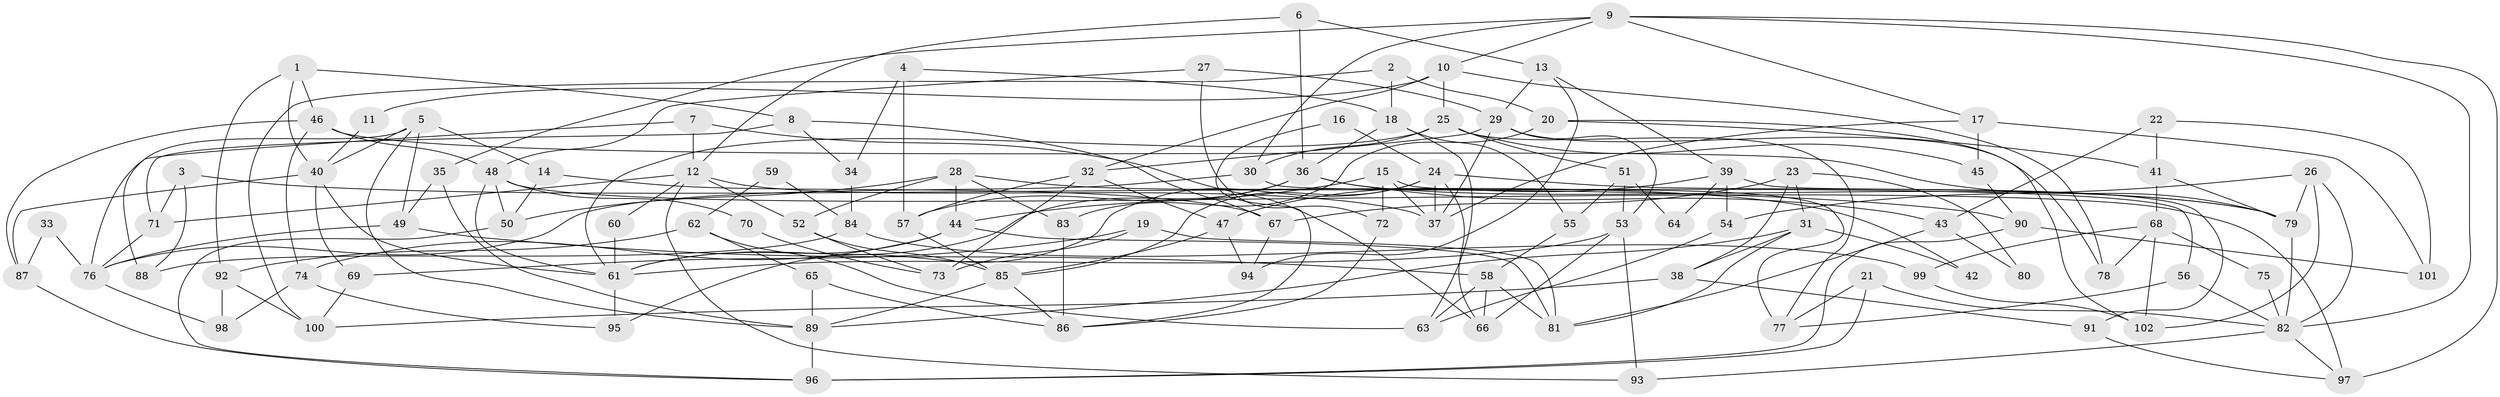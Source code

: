 // Generated by graph-tools (version 1.1) at 2025/50/03/09/25 03:50:04]
// undirected, 102 vertices, 204 edges
graph export_dot {
graph [start="1"]
  node [color=gray90,style=filled];
  1;
  2;
  3;
  4;
  5;
  6;
  7;
  8;
  9;
  10;
  11;
  12;
  13;
  14;
  15;
  16;
  17;
  18;
  19;
  20;
  21;
  22;
  23;
  24;
  25;
  26;
  27;
  28;
  29;
  30;
  31;
  32;
  33;
  34;
  35;
  36;
  37;
  38;
  39;
  40;
  41;
  42;
  43;
  44;
  45;
  46;
  47;
  48;
  49;
  50;
  51;
  52;
  53;
  54;
  55;
  56;
  57;
  58;
  59;
  60;
  61;
  62;
  63;
  64;
  65;
  66;
  67;
  68;
  69;
  70;
  71;
  72;
  73;
  74;
  75;
  76;
  77;
  78;
  79;
  80;
  81;
  82;
  83;
  84;
  85;
  86;
  87;
  88;
  89;
  90;
  91;
  92;
  93;
  94;
  95;
  96;
  97;
  98;
  99;
  100;
  101;
  102;
  1 -- 8;
  1 -- 40;
  1 -- 46;
  1 -- 92;
  2 -- 100;
  2 -- 18;
  2 -- 20;
  3 -- 90;
  3 -- 71;
  3 -- 88;
  4 -- 57;
  4 -- 18;
  4 -- 34;
  5 -- 89;
  5 -- 49;
  5 -- 14;
  5 -- 40;
  5 -- 88;
  6 -- 36;
  6 -- 12;
  6 -- 13;
  7 -- 66;
  7 -- 76;
  7 -- 12;
  8 -- 67;
  8 -- 34;
  8 -- 71;
  9 -- 82;
  9 -- 10;
  9 -- 17;
  9 -- 30;
  9 -- 35;
  9 -- 97;
  10 -- 25;
  10 -- 32;
  10 -- 11;
  10 -- 78;
  11 -- 40;
  12 -- 52;
  12 -- 37;
  12 -- 60;
  12 -- 71;
  12 -- 93;
  13 -- 29;
  13 -- 39;
  13 -- 94;
  14 -- 50;
  14 -- 67;
  15 -- 37;
  15 -- 77;
  15 -- 44;
  15 -- 72;
  16 -- 86;
  16 -- 24;
  17 -- 37;
  17 -- 45;
  17 -- 101;
  18 -- 36;
  18 -- 55;
  18 -- 63;
  19 -- 73;
  19 -- 69;
  19 -- 81;
  20 -- 102;
  20 -- 41;
  20 -- 83;
  21 -- 77;
  21 -- 82;
  21 -- 96;
  22 -- 43;
  22 -- 41;
  22 -- 101;
  23 -- 31;
  23 -- 67;
  23 -- 38;
  23 -- 80;
  24 -- 37;
  24 -- 66;
  24 -- 79;
  24 -- 85;
  24 -- 95;
  25 -- 61;
  25 -- 30;
  25 -- 45;
  25 -- 51;
  25 -- 77;
  26 -- 82;
  26 -- 79;
  26 -- 54;
  26 -- 102;
  27 -- 72;
  27 -- 48;
  27 -- 29;
  28 -- 50;
  28 -- 44;
  28 -- 42;
  28 -- 52;
  28 -- 83;
  29 -- 53;
  29 -- 32;
  29 -- 37;
  29 -- 78;
  30 -- 76;
  30 -- 56;
  31 -- 81;
  31 -- 89;
  31 -- 38;
  31 -- 42;
  32 -- 47;
  32 -- 57;
  32 -- 73;
  33 -- 76;
  33 -- 87;
  34 -- 84;
  35 -- 89;
  35 -- 49;
  36 -- 57;
  36 -- 79;
  36 -- 43;
  36 -- 61;
  38 -- 91;
  38 -- 100;
  39 -- 91;
  39 -- 47;
  39 -- 54;
  39 -- 64;
  40 -- 61;
  40 -- 69;
  40 -- 87;
  41 -- 79;
  41 -- 68;
  43 -- 81;
  43 -- 80;
  44 -- 74;
  44 -- 61;
  44 -- 81;
  45 -- 90;
  46 -- 87;
  46 -- 48;
  46 -- 74;
  46 -- 79;
  47 -- 85;
  47 -- 94;
  48 -- 61;
  48 -- 50;
  48 -- 70;
  48 -- 97;
  49 -- 58;
  49 -- 76;
  50 -- 96;
  51 -- 53;
  51 -- 55;
  51 -- 64;
  52 -- 85;
  52 -- 73;
  53 -- 61;
  53 -- 93;
  53 -- 66;
  54 -- 63;
  55 -- 58;
  56 -- 82;
  56 -- 77;
  57 -- 85;
  58 -- 81;
  58 -- 63;
  58 -- 66;
  59 -- 62;
  59 -- 84;
  60 -- 61;
  61 -- 95;
  62 -- 92;
  62 -- 63;
  62 -- 65;
  65 -- 86;
  65 -- 89;
  67 -- 94;
  68 -- 78;
  68 -- 75;
  68 -- 99;
  68 -- 102;
  69 -- 100;
  70 -- 73;
  71 -- 76;
  72 -- 86;
  74 -- 95;
  74 -- 98;
  75 -- 82;
  76 -- 98;
  79 -- 82;
  82 -- 97;
  82 -- 93;
  83 -- 86;
  84 -- 99;
  84 -- 88;
  85 -- 89;
  85 -- 86;
  87 -- 96;
  89 -- 96;
  90 -- 101;
  90 -- 96;
  91 -- 97;
  92 -- 98;
  92 -- 100;
  99 -- 102;
}
